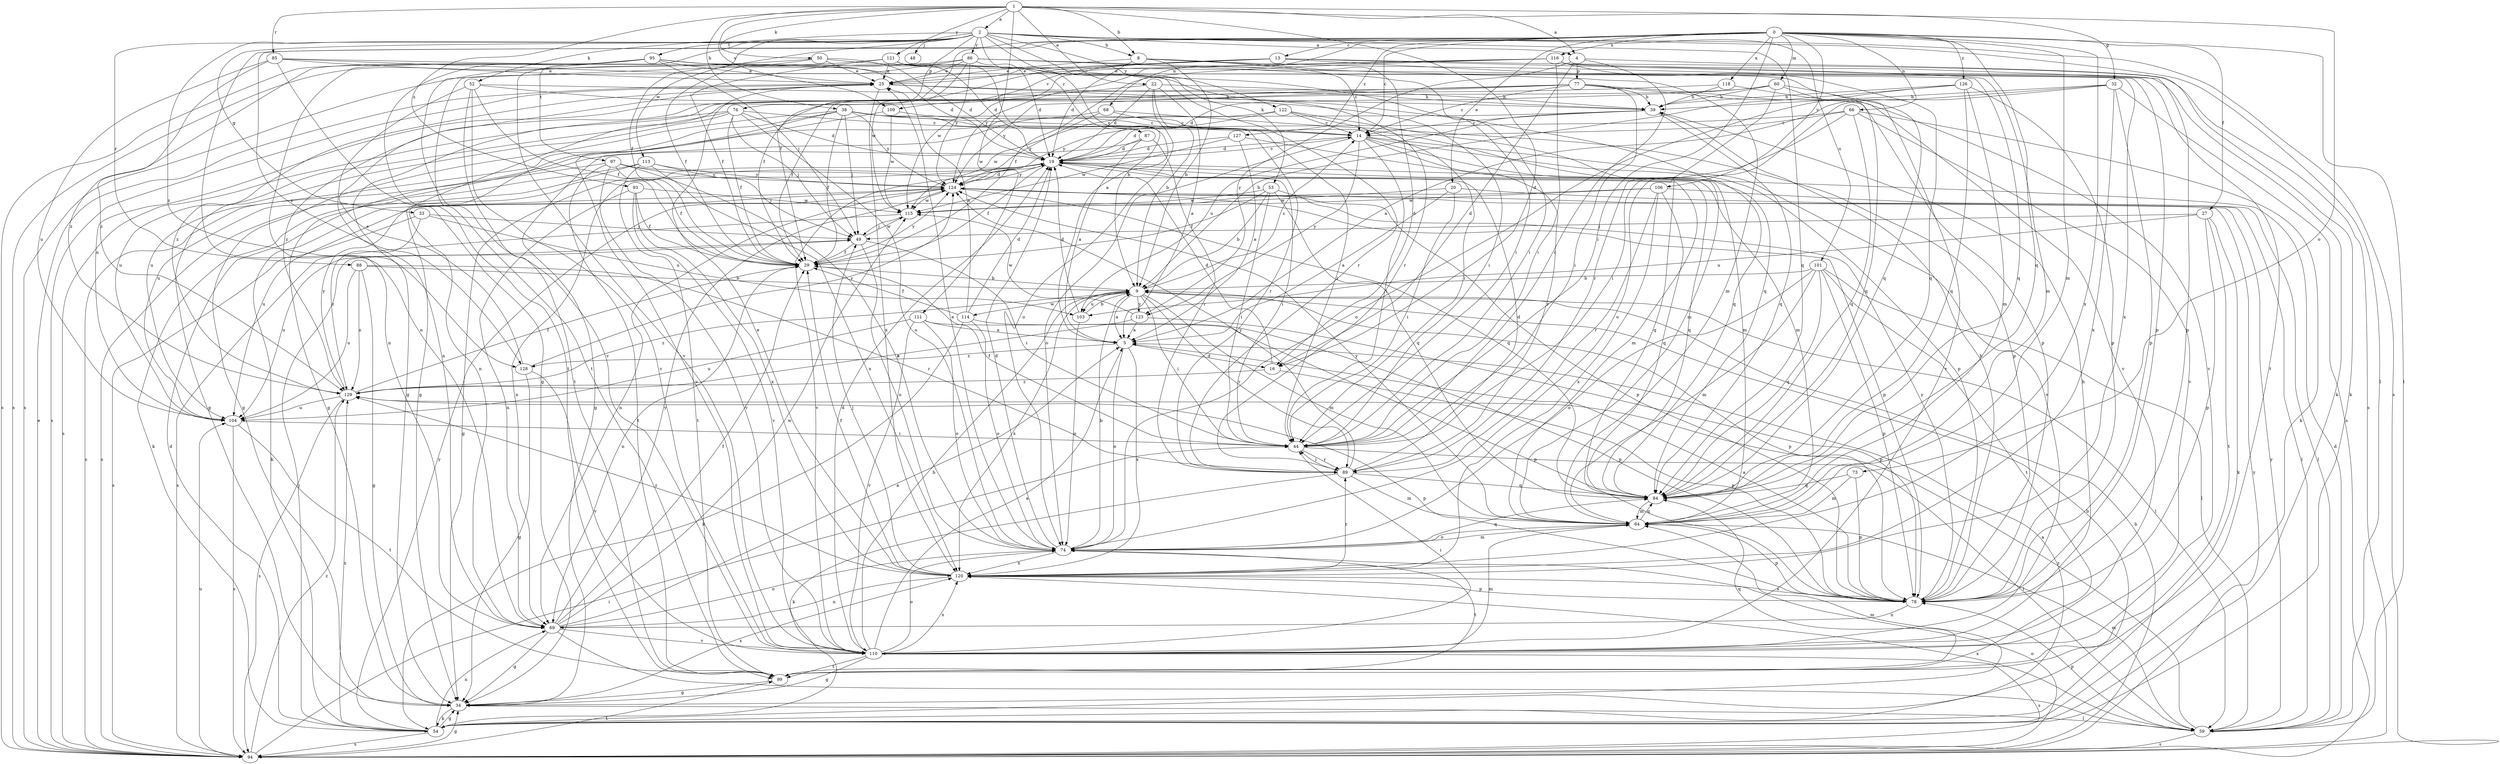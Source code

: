 strict digraph  {
0;
1;
2;
4;
5;
8;
9;
13;
14;
16;
19;
20;
22;
25;
27;
29;
32;
33;
34;
38;
39;
44;
48;
49;
50;
52;
53;
54;
59;
60;
64;
66;
68;
69;
73;
74;
76;
77;
78;
84;
85;
86;
87;
88;
89;
93;
94;
95;
97;
99;
101;
103;
104;
106;
109;
110;
111;
113;
114;
115;
116;
118;
120;
121;
122;
123;
124;
126;
127;
128;
129;
0 -> 13  [label=c];
0 -> 14  [label=c];
0 -> 20  [label=e];
0 -> 27  [label=f];
0 -> 29  [label=f];
0 -> 44  [label=i];
0 -> 59  [label=l];
0 -> 60  [label=m];
0 -> 64  [label=m];
0 -> 66  [label=n];
0 -> 68  [label=n];
0 -> 69  [label=n];
0 -> 84  [label=q];
0 -> 106  [label=v];
0 -> 116  [label=x];
0 -> 118  [label=x];
0 -> 120  [label=x];
0 -> 126  [label=z];
0 -> 127  [label=z];
0 -> 128  [label=z];
1 -> 2  [label=a];
1 -> 4  [label=a];
1 -> 8  [label=b];
1 -> 16  [label=d];
1 -> 22  [label=e];
1 -> 32  [label=g];
1 -> 38  [label=h];
1 -> 50  [label=k];
1 -> 73  [label=o];
1 -> 85  [label=r];
1 -> 93  [label=s];
1 -> 109  [label=v];
1 -> 111  [label=w];
1 -> 121  [label=y];
2 -> 4  [label=a];
2 -> 5  [label=a];
2 -> 8  [label=b];
2 -> 29  [label=f];
2 -> 33  [label=g];
2 -> 48  [label=j];
2 -> 52  [label=k];
2 -> 53  [label=k];
2 -> 59  [label=l];
2 -> 76  [label=p];
2 -> 84  [label=q];
2 -> 86  [label=r];
2 -> 87  [label=r];
2 -> 88  [label=r];
2 -> 94  [label=s];
2 -> 95  [label=t];
2 -> 97  [label=t];
2 -> 101  [label=u];
2 -> 113  [label=w];
2 -> 122  [label=y];
2 -> 128  [label=z];
4 -> 16  [label=d];
4 -> 44  [label=i];
4 -> 54  [label=k];
4 -> 77  [label=p];
4 -> 123  [label=y];
5 -> 16  [label=d];
5 -> 74  [label=o];
5 -> 120  [label=x];
5 -> 128  [label=z];
8 -> 9  [label=b];
8 -> 14  [label=c];
8 -> 16  [label=d];
8 -> 19  [label=d];
8 -> 25  [label=e];
8 -> 99  [label=t];
9 -> 5  [label=a];
9 -> 14  [label=c];
9 -> 44  [label=i];
9 -> 59  [label=l];
9 -> 64  [label=m];
9 -> 78  [label=p];
9 -> 89  [label=r];
9 -> 103  [label=u];
9 -> 114  [label=w];
9 -> 120  [label=x];
9 -> 123  [label=y];
9 -> 129  [label=z];
13 -> 25  [label=e];
13 -> 29  [label=f];
13 -> 54  [label=k];
13 -> 84  [label=q];
13 -> 94  [label=s];
13 -> 109  [label=v];
13 -> 115  [label=w];
14 -> 19  [label=d];
14 -> 44  [label=i];
14 -> 64  [label=m];
14 -> 74  [label=o];
14 -> 78  [label=p];
14 -> 89  [label=r];
14 -> 110  [label=v];
14 -> 123  [label=y];
16 -> 19  [label=d];
16 -> 78  [label=p];
16 -> 129  [label=z];
19 -> 14  [label=c];
19 -> 29  [label=f];
19 -> 34  [label=g];
19 -> 44  [label=i];
19 -> 64  [label=m];
19 -> 69  [label=n];
19 -> 84  [label=q];
19 -> 110  [label=v];
19 -> 124  [label=y];
20 -> 5  [label=a];
20 -> 44  [label=i];
20 -> 59  [label=l];
20 -> 115  [label=w];
22 -> 5  [label=a];
22 -> 9  [label=b];
22 -> 19  [label=d];
22 -> 29  [label=f];
22 -> 39  [label=h];
22 -> 74  [label=o];
25 -> 39  [label=h];
25 -> 84  [label=q];
25 -> 94  [label=s];
25 -> 120  [label=x];
25 -> 129  [label=z];
27 -> 49  [label=j];
27 -> 54  [label=k];
27 -> 78  [label=p];
27 -> 99  [label=t];
27 -> 103  [label=u];
29 -> 9  [label=b];
29 -> 69  [label=n];
29 -> 124  [label=y];
32 -> 5  [label=a];
32 -> 39  [label=h];
32 -> 74  [label=o];
32 -> 78  [label=p];
32 -> 94  [label=s];
32 -> 120  [label=x];
33 -> 49  [label=j];
33 -> 94  [label=s];
33 -> 103  [label=u];
33 -> 129  [label=z];
34 -> 54  [label=k];
34 -> 59  [label=l];
34 -> 64  [label=m];
34 -> 120  [label=x];
38 -> 14  [label=c];
38 -> 29  [label=f];
38 -> 34  [label=g];
38 -> 44  [label=i];
38 -> 49  [label=j];
38 -> 69  [label=n];
38 -> 84  [label=q];
38 -> 89  [label=r];
38 -> 110  [label=v];
38 -> 124  [label=y];
39 -> 14  [label=c];
39 -> 84  [label=q];
39 -> 103  [label=u];
39 -> 104  [label=u];
44 -> 29  [label=f];
44 -> 59  [label=l];
44 -> 89  [label=r];
49 -> 29  [label=f];
49 -> 44  [label=i];
49 -> 74  [label=o];
49 -> 104  [label=u];
49 -> 115  [label=w];
50 -> 19  [label=d];
50 -> 25  [label=e];
50 -> 29  [label=f];
50 -> 89  [label=r];
50 -> 94  [label=s];
52 -> 29  [label=f];
52 -> 39  [label=h];
52 -> 44  [label=i];
52 -> 69  [label=n];
52 -> 99  [label=t];
52 -> 110  [label=v];
53 -> 9  [label=b];
53 -> 29  [label=f];
53 -> 44  [label=i];
53 -> 78  [label=p];
53 -> 84  [label=q];
53 -> 115  [label=w];
54 -> 5  [label=a];
54 -> 9  [label=b];
54 -> 19  [label=d];
54 -> 34  [label=g];
54 -> 49  [label=j];
54 -> 69  [label=n];
54 -> 94  [label=s];
54 -> 124  [label=y];
54 -> 129  [label=z];
59 -> 19  [label=d];
59 -> 64  [label=m];
59 -> 78  [label=p];
59 -> 94  [label=s];
59 -> 120  [label=x];
59 -> 124  [label=y];
59 -> 129  [label=z];
60 -> 19  [label=d];
60 -> 34  [label=g];
60 -> 39  [label=h];
60 -> 84  [label=q];
60 -> 89  [label=r];
60 -> 110  [label=v];
64 -> 74  [label=o];
64 -> 78  [label=p];
64 -> 84  [label=q];
64 -> 124  [label=y];
66 -> 14  [label=c];
66 -> 44  [label=i];
66 -> 54  [label=k];
66 -> 84  [label=q];
66 -> 110  [label=v];
66 -> 124  [label=y];
68 -> 14  [label=c];
68 -> 34  [label=g];
68 -> 78  [label=p];
68 -> 124  [label=y];
69 -> 5  [label=a];
69 -> 29  [label=f];
69 -> 34  [label=g];
69 -> 59  [label=l];
69 -> 74  [label=o];
69 -> 110  [label=v];
69 -> 115  [label=w];
69 -> 124  [label=y];
73 -> 64  [label=m];
73 -> 78  [label=p];
73 -> 84  [label=q];
74 -> 9  [label=b];
74 -> 19  [label=d];
74 -> 25  [label=e];
74 -> 64  [label=m];
74 -> 84  [label=q];
74 -> 99  [label=t];
74 -> 120  [label=x];
76 -> 14  [label=c];
76 -> 19  [label=d];
76 -> 29  [label=f];
76 -> 34  [label=g];
76 -> 49  [label=j];
76 -> 74  [label=o];
76 -> 94  [label=s];
76 -> 104  [label=u];
77 -> 14  [label=c];
77 -> 39  [label=h];
77 -> 44  [label=i];
77 -> 78  [label=p];
77 -> 104  [label=u];
77 -> 110  [label=v];
77 -> 124  [label=y];
77 -> 129  [label=z];
78 -> 5  [label=a];
78 -> 39  [label=h];
78 -> 69  [label=n];
78 -> 120  [label=x];
78 -> 124  [label=y];
84 -> 64  [label=m];
85 -> 25  [label=e];
85 -> 34  [label=g];
85 -> 84  [label=q];
85 -> 104  [label=u];
85 -> 120  [label=x];
85 -> 129  [label=z];
86 -> 19  [label=d];
86 -> 25  [label=e];
86 -> 44  [label=i];
86 -> 64  [label=m];
86 -> 94  [label=s];
86 -> 99  [label=t];
86 -> 115  [label=w];
86 -> 124  [label=y];
87 -> 5  [label=a];
87 -> 19  [label=d];
87 -> 89  [label=r];
87 -> 104  [label=u];
88 -> 9  [label=b];
88 -> 34  [label=g];
88 -> 89  [label=r];
88 -> 104  [label=u];
88 -> 129  [label=z];
89 -> 19  [label=d];
89 -> 44  [label=i];
89 -> 54  [label=k];
89 -> 64  [label=m];
89 -> 84  [label=q];
89 -> 124  [label=y];
93 -> 29  [label=f];
93 -> 69  [label=n];
93 -> 110  [label=v];
93 -> 115  [label=w];
93 -> 120  [label=x];
94 -> 9  [label=b];
94 -> 25  [label=e];
94 -> 34  [label=g];
94 -> 44  [label=i];
94 -> 74  [label=o];
94 -> 99  [label=t];
94 -> 104  [label=u];
94 -> 124  [label=y];
94 -> 129  [label=z];
95 -> 19  [label=d];
95 -> 25  [label=e];
95 -> 49  [label=j];
95 -> 69  [label=n];
95 -> 78  [label=p];
95 -> 89  [label=r];
95 -> 94  [label=s];
95 -> 99  [label=t];
95 -> 110  [label=v];
95 -> 129  [label=z];
97 -> 29  [label=f];
97 -> 74  [label=o];
97 -> 84  [label=q];
97 -> 94  [label=s];
97 -> 99  [label=t];
97 -> 110  [label=v];
97 -> 124  [label=y];
99 -> 34  [label=g];
99 -> 84  [label=q];
101 -> 9  [label=b];
101 -> 59  [label=l];
101 -> 64  [label=m];
101 -> 74  [label=o];
101 -> 78  [label=p];
101 -> 84  [label=q];
101 -> 99  [label=t];
103 -> 9  [label=b];
103 -> 19  [label=d];
103 -> 74  [label=o];
104 -> 44  [label=i];
104 -> 94  [label=s];
104 -> 99  [label=t];
106 -> 59  [label=l];
106 -> 84  [label=q];
106 -> 89  [label=r];
106 -> 104  [label=u];
106 -> 115  [label=w];
106 -> 120  [label=x];
109 -> 14  [label=c];
109 -> 34  [label=g];
109 -> 115  [label=w];
110 -> 5  [label=a];
110 -> 9  [label=b];
110 -> 19  [label=d];
110 -> 34  [label=g];
110 -> 39  [label=h];
110 -> 44  [label=i];
110 -> 64  [label=m];
110 -> 74  [label=o];
110 -> 94  [label=s];
110 -> 99  [label=t];
110 -> 120  [label=x];
111 -> 5  [label=a];
111 -> 74  [label=o];
111 -> 78  [label=p];
111 -> 104  [label=u];
111 -> 110  [label=v];
113 -> 49  [label=j];
113 -> 54  [label=k];
113 -> 94  [label=s];
113 -> 99  [label=t];
113 -> 120  [label=x];
113 -> 124  [label=y];
114 -> 19  [label=d];
114 -> 25  [label=e];
114 -> 29  [label=f];
114 -> 54  [label=k];
114 -> 74  [label=o];
114 -> 78  [label=p];
115 -> 49  [label=j];
115 -> 94  [label=s];
116 -> 25  [label=e];
116 -> 29  [label=f];
116 -> 44  [label=i];
116 -> 64  [label=m];
116 -> 78  [label=p];
116 -> 84  [label=q];
116 -> 124  [label=y];
118 -> 34  [label=g];
118 -> 39  [label=h];
118 -> 110  [label=v];
120 -> 25  [label=e];
120 -> 29  [label=f];
120 -> 49  [label=j];
120 -> 69  [label=n];
120 -> 78  [label=p];
120 -> 89  [label=r];
120 -> 129  [label=z];
121 -> 9  [label=b];
121 -> 19  [label=d];
121 -> 25  [label=e];
121 -> 29  [label=f];
121 -> 44  [label=i];
121 -> 110  [label=v];
122 -> 14  [label=c];
122 -> 19  [label=d];
122 -> 44  [label=i];
122 -> 64  [label=m];
122 -> 115  [label=w];
123 -> 5  [label=a];
123 -> 78  [label=p];
123 -> 115  [label=w];
123 -> 129  [label=z];
124 -> 19  [label=d];
124 -> 54  [label=k];
124 -> 69  [label=n];
124 -> 78  [label=p];
124 -> 84  [label=q];
124 -> 115  [label=w];
126 -> 9  [label=b];
126 -> 39  [label=h];
126 -> 64  [label=m];
126 -> 74  [label=o];
126 -> 78  [label=p];
126 -> 84  [label=q];
127 -> 5  [label=a];
127 -> 19  [label=d];
127 -> 64  [label=m];
127 -> 115  [label=w];
128 -> 25  [label=e];
128 -> 34  [label=g];
128 -> 110  [label=v];
128 -> 124  [label=y];
129 -> 29  [label=f];
129 -> 78  [label=p];
129 -> 94  [label=s];
129 -> 104  [label=u];
129 -> 124  [label=y];
}
